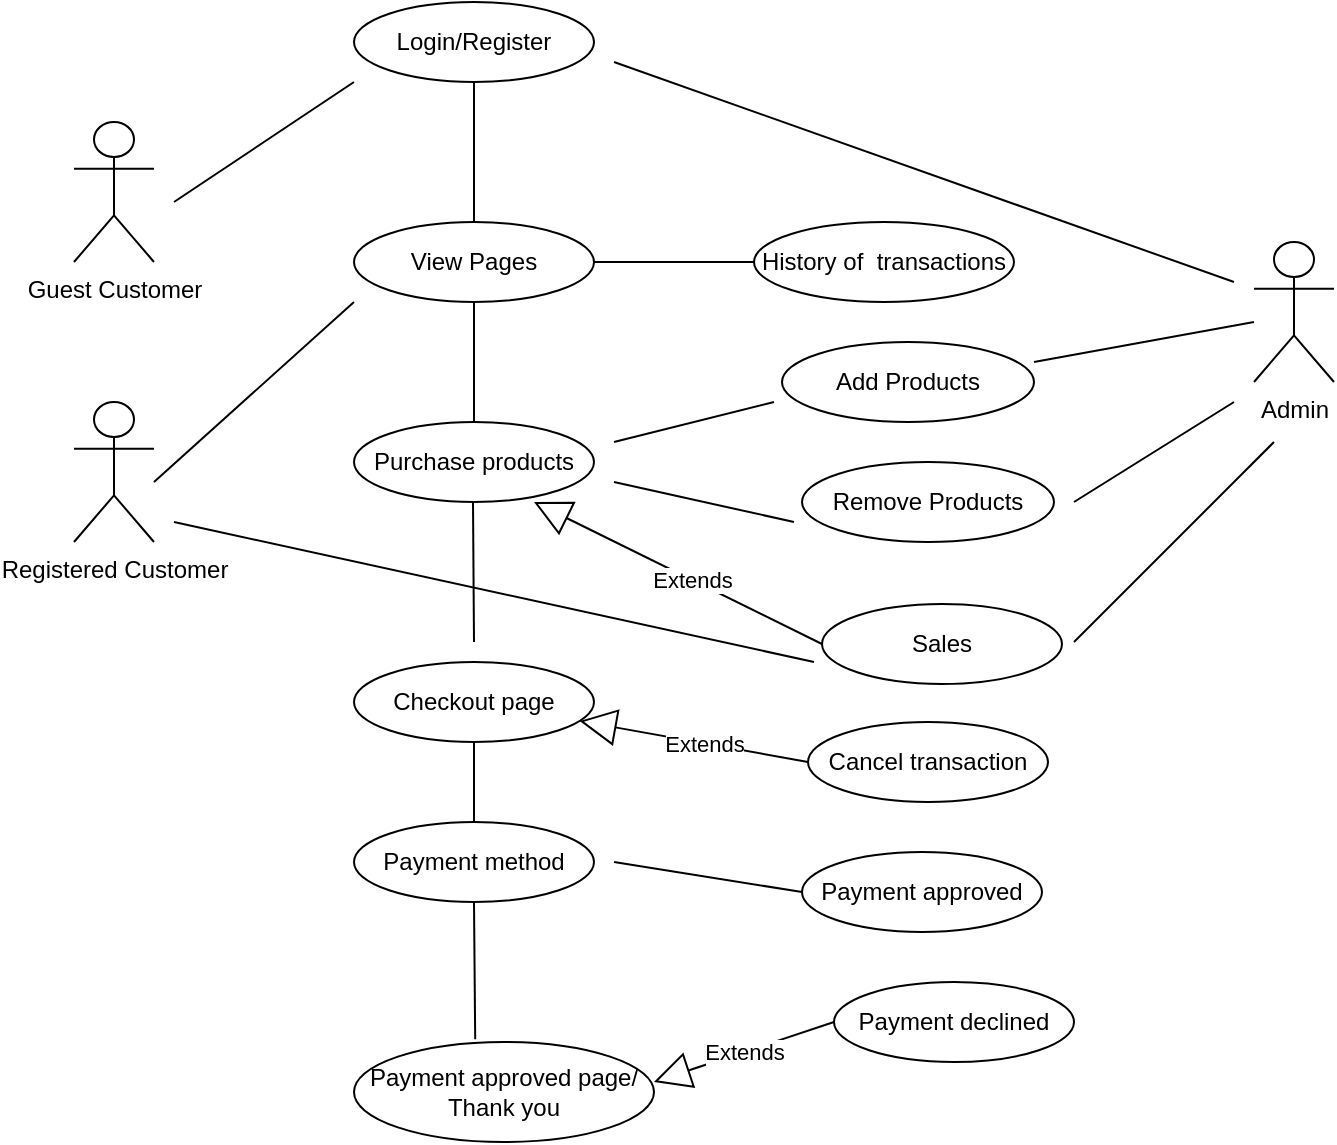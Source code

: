<mxfile version="24.7.8">
  <diagram name="Page-1" id="_skICLjkvkOLRWYQjafR">
    <mxGraphModel dx="1216" dy="601" grid="1" gridSize="10" guides="1" tooltips="1" connect="1" arrows="1" fold="1" page="1" pageScale="1" pageWidth="827" pageHeight="1169" math="0" shadow="0">
      <root>
        <mxCell id="0" />
        <mxCell id="1" parent="0" />
        <mxCell id="iwRAan6y0YQjZJOgW2hq-1" value="Login/Register" style="ellipse;whiteSpace=wrap;html=1;" parent="1" vertex="1">
          <mxGeometry x="200" y="120" width="120" height="40" as="geometry" />
        </mxCell>
        <mxCell id="iwRAan6y0YQjZJOgW2hq-2" value="Guest Customer" style="shape=umlActor;verticalLabelPosition=bottom;verticalAlign=top;html=1;" parent="1" vertex="1">
          <mxGeometry x="60" y="180" width="40" height="70" as="geometry" />
        </mxCell>
        <mxCell id="iwRAan6y0YQjZJOgW2hq-4" value="" style="endArrow=none;html=1;rounded=0;" parent="1" edge="1">
          <mxGeometry width="50" height="50" relative="1" as="geometry">
            <mxPoint x="110" y="220" as="sourcePoint" />
            <mxPoint x="200" y="160" as="targetPoint" />
          </mxGeometry>
        </mxCell>
        <mxCell id="iwRAan6y0YQjZJOgW2hq-6" value="View Pages" style="ellipse;whiteSpace=wrap;html=1;" parent="1" vertex="1">
          <mxGeometry x="200" y="230" width="120" height="40" as="geometry" />
        </mxCell>
        <mxCell id="iwRAan6y0YQjZJOgW2hq-7" value="" style="endArrow=none;html=1;rounded=0;exitX=0.5;exitY=0;exitDx=0;exitDy=0;entryX=0.5;entryY=1;entryDx=0;entryDy=0;" parent="1" source="iwRAan6y0YQjZJOgW2hq-6" target="iwRAan6y0YQjZJOgW2hq-1" edge="1">
          <mxGeometry width="50" height="50" relative="1" as="geometry">
            <mxPoint x="260" y="210" as="sourcePoint" />
            <mxPoint x="260" y="170" as="targetPoint" />
          </mxGeometry>
        </mxCell>
        <mxCell id="iwRAan6y0YQjZJOgW2hq-8" value="Purchase products" style="ellipse;whiteSpace=wrap;html=1;" parent="1" vertex="1">
          <mxGeometry x="200" y="330" width="120" height="40" as="geometry" />
        </mxCell>
        <mxCell id="iwRAan6y0YQjZJOgW2hq-9" value="" style="endArrow=none;html=1;rounded=0;entryX=0.5;entryY=1;entryDx=0;entryDy=0;" parent="1" target="iwRAan6y0YQjZJOgW2hq-6" edge="1">
          <mxGeometry width="50" height="50" relative="1" as="geometry">
            <mxPoint x="260" y="330" as="sourcePoint" />
            <mxPoint x="260" y="280" as="targetPoint" />
          </mxGeometry>
        </mxCell>
        <mxCell id="iwRAan6y0YQjZJOgW2hq-10" value="Checkout page" style="ellipse;whiteSpace=wrap;html=1;" parent="1" vertex="1">
          <mxGeometry x="200" y="450" width="120" height="40" as="geometry" />
        </mxCell>
        <mxCell id="iwRAan6y0YQjZJOgW2hq-12" value="Cancel transaction" style="ellipse;whiteSpace=wrap;html=1;" parent="1" vertex="1">
          <mxGeometry x="427" y="480" width="120" height="40" as="geometry" />
        </mxCell>
        <mxCell id="iwRAan6y0YQjZJOgW2hq-13" value="Add Products" style="ellipse;whiteSpace=wrap;html=1;" parent="1" vertex="1">
          <mxGeometry x="414" y="290" width="126" height="40" as="geometry" />
        </mxCell>
        <mxCell id="iwRAan6y0YQjZJOgW2hq-14" value="Admin" style="shape=umlActor;verticalLabelPosition=bottom;verticalAlign=top;html=1;" parent="1" vertex="1">
          <mxGeometry x="650" y="240" width="40" height="70" as="geometry" />
        </mxCell>
        <mxCell id="iwRAan6y0YQjZJOgW2hq-17" value="" style="endArrow=none;html=1;rounded=0;" parent="1" edge="1">
          <mxGeometry width="50" height="50" relative="1" as="geometry">
            <mxPoint x="540" y="300" as="sourcePoint" />
            <mxPoint x="650" y="280" as="targetPoint" />
          </mxGeometry>
        </mxCell>
        <mxCell id="iwRAan6y0YQjZJOgW2hq-18" value="" style="endArrow=none;html=1;rounded=0;" parent="1" edge="1">
          <mxGeometry width="50" height="50" relative="1" as="geometry">
            <mxPoint x="330" y="340" as="sourcePoint" />
            <mxPoint x="410" y="320" as="targetPoint" />
          </mxGeometry>
        </mxCell>
        <mxCell id="iwRAan6y0YQjZJOgW2hq-20" value="Extends" style="endArrow=block;endSize=16;endFill=0;html=1;rounded=0;exitX=0;exitY=0.5;exitDx=0;exitDy=0;" parent="1" source="iwRAan6y0YQjZJOgW2hq-12" target="iwRAan6y0YQjZJOgW2hq-10" edge="1">
          <mxGeometry x="-0.091" width="160" relative="1" as="geometry">
            <mxPoint x="410" y="420" as="sourcePoint" />
            <mxPoint x="330" y="440" as="targetPoint" />
            <mxPoint as="offset" />
          </mxGeometry>
        </mxCell>
        <mxCell id="iwRAan6y0YQjZJOgW2hq-22" value="" style="endArrow=none;html=1;rounded=0;" parent="1" edge="1">
          <mxGeometry width="50" height="50" relative="1" as="geometry">
            <mxPoint x="330" y="150" as="sourcePoint" />
            <mxPoint x="640" y="260" as="targetPoint" />
          </mxGeometry>
        </mxCell>
        <mxCell id="iwRAan6y0YQjZJOgW2hq-23" value="History of&amp;nbsp; transactions" style="ellipse;whiteSpace=wrap;html=1;" parent="1" vertex="1">
          <mxGeometry x="400" y="230" width="130" height="40" as="geometry" />
        </mxCell>
        <mxCell id="iwRAan6y0YQjZJOgW2hq-24" value="Registered Customer" style="shape=umlActor;verticalLabelPosition=bottom;verticalAlign=top;html=1;" parent="1" vertex="1">
          <mxGeometry x="60" y="320" width="40" height="70" as="geometry" />
        </mxCell>
        <mxCell id="iwRAan6y0YQjZJOgW2hq-27" value="" style="endArrow=none;html=1;rounded=0;exitX=1;exitY=0.5;exitDx=0;exitDy=0;" parent="1" source="iwRAan6y0YQjZJOgW2hq-6" edge="1">
          <mxGeometry width="50" height="50" relative="1" as="geometry">
            <mxPoint x="320" y="260" as="sourcePoint" />
            <mxPoint x="400" y="250" as="targetPoint" />
          </mxGeometry>
        </mxCell>
        <mxCell id="iwRAan6y0YQjZJOgW2hq-31" value="" style="endArrow=none;html=1;rounded=0;" parent="1" edge="1">
          <mxGeometry width="50" height="50" relative="1" as="geometry">
            <mxPoint x="100" y="360" as="sourcePoint" />
            <mxPoint x="200" y="270" as="targetPoint" />
          </mxGeometry>
        </mxCell>
        <mxCell id="iwRAan6y0YQjZJOgW2hq-32" value="" style="endArrow=none;html=1;rounded=0;entryX=0.5;entryY=1;entryDx=0;entryDy=0;" parent="1" edge="1">
          <mxGeometry width="50" height="50" relative="1" as="geometry">
            <mxPoint x="260" y="440" as="sourcePoint" />
            <mxPoint x="259.5" y="370" as="targetPoint" />
          </mxGeometry>
        </mxCell>
        <mxCell id="iwRAan6y0YQjZJOgW2hq-33" value="Payment method" style="ellipse;whiteSpace=wrap;html=1;" parent="1" vertex="1">
          <mxGeometry x="200" y="530" width="120" height="40" as="geometry" />
        </mxCell>
        <mxCell id="iwRAan6y0YQjZJOgW2hq-34" value="Payment declined" style="ellipse;whiteSpace=wrap;html=1;" parent="1" vertex="1">
          <mxGeometry x="440" y="610" width="120" height="40" as="geometry" />
        </mxCell>
        <mxCell id="iwRAan6y0YQjZJOgW2hq-35" value="Payment approved" style="ellipse;whiteSpace=wrap;html=1;" parent="1" vertex="1">
          <mxGeometry x="424" y="545" width="120" height="40" as="geometry" />
        </mxCell>
        <mxCell id="iwRAan6y0YQjZJOgW2hq-36" value="Payment approved page/ Thank you" style="ellipse;whiteSpace=wrap;html=1;" parent="1" vertex="1">
          <mxGeometry x="200" y="640" width="150" height="50" as="geometry" />
        </mxCell>
        <mxCell id="iwRAan6y0YQjZJOgW2hq-37" value="Extends" style="endArrow=block;endSize=16;endFill=0;html=1;rounded=0;entryX=1;entryY=0.5;entryDx=0;entryDy=0;exitX=0;exitY=0.5;exitDx=0;exitDy=0;" parent="1" source="iwRAan6y0YQjZJOgW2hq-34" edge="1">
          <mxGeometry width="160" relative="1" as="geometry">
            <mxPoint x="430" y="640" as="sourcePoint" />
            <mxPoint x="350" y="660" as="targetPoint" />
          </mxGeometry>
        </mxCell>
        <mxCell id="iwRAan6y0YQjZJOgW2hq-39" value="" style="endArrow=none;html=1;rounded=0;entryX=0.5;entryY=1;entryDx=0;entryDy=0;" parent="1" target="iwRAan6y0YQjZJOgW2hq-10" edge="1">
          <mxGeometry width="50" height="50" relative="1" as="geometry">
            <mxPoint x="260" y="530" as="sourcePoint" />
            <mxPoint x="259.5" y="480" as="targetPoint" />
          </mxGeometry>
        </mxCell>
        <mxCell id="iwRAan6y0YQjZJOgW2hq-40" value="" style="endArrow=none;html=1;rounded=0;exitX=0.404;exitY=-0.027;exitDx=0;exitDy=0;exitPerimeter=0;entryX=0.5;entryY=1;entryDx=0;entryDy=0;" parent="1" source="iwRAan6y0YQjZJOgW2hq-36" target="iwRAan6y0YQjZJOgW2hq-33" edge="1">
          <mxGeometry width="50" height="50" relative="1" as="geometry">
            <mxPoint x="260" y="630" as="sourcePoint" />
            <mxPoint x="260" y="580" as="targetPoint" />
          </mxGeometry>
        </mxCell>
        <mxCell id="iwRAan6y0YQjZJOgW2hq-41" value="" style="endArrow=none;html=1;rounded=0;entryX=0;entryY=0.5;entryDx=0;entryDy=0;" parent="1" target="iwRAan6y0YQjZJOgW2hq-35" edge="1">
          <mxGeometry width="50" height="50" relative="1" as="geometry">
            <mxPoint x="330" y="550" as="sourcePoint" />
            <mxPoint x="400" y="520" as="targetPoint" />
          </mxGeometry>
        </mxCell>
        <mxCell id="QC9lDOOdL8gL54XtP_Oy-1" value="Remove Products" style="ellipse;whiteSpace=wrap;html=1;" parent="1" vertex="1">
          <mxGeometry x="424" y="350" width="126" height="40" as="geometry" />
        </mxCell>
        <mxCell id="QC9lDOOdL8gL54XtP_Oy-2" value="" style="endArrow=none;html=1;rounded=0;" parent="1" edge="1">
          <mxGeometry width="50" height="50" relative="1" as="geometry">
            <mxPoint x="330" y="360" as="sourcePoint" />
            <mxPoint x="420" y="380" as="targetPoint" />
          </mxGeometry>
        </mxCell>
        <mxCell id="QC9lDOOdL8gL54XtP_Oy-3" value="" style="endArrow=none;html=1;rounded=0;" parent="1" edge="1">
          <mxGeometry width="50" height="50" relative="1" as="geometry">
            <mxPoint x="560" y="370" as="sourcePoint" />
            <mxPoint x="640" y="320" as="targetPoint" />
          </mxGeometry>
        </mxCell>
        <mxCell id="maxZK5ZD1e1nqM2EuFcj-1" value="Sales" style="ellipse;whiteSpace=wrap;html=1;" vertex="1" parent="1">
          <mxGeometry x="434" y="421" width="120" height="40" as="geometry" />
        </mxCell>
        <mxCell id="maxZK5ZD1e1nqM2EuFcj-2" value="Extends" style="endArrow=block;endSize=16;endFill=0;html=1;rounded=0;exitX=0;exitY=0.5;exitDx=0;exitDy=0;entryX=0.75;entryY=1;entryDx=0;entryDy=0;entryPerimeter=0;" edge="1" parent="1" source="maxZK5ZD1e1nqM2EuFcj-1" target="iwRAan6y0YQjZJOgW2hq-8">
          <mxGeometry x="-0.091" width="160" relative="1" as="geometry">
            <mxPoint x="417" y="361" as="sourcePoint" />
            <mxPoint x="320" y="420" as="targetPoint" />
            <mxPoint as="offset" />
          </mxGeometry>
        </mxCell>
        <mxCell id="maxZK5ZD1e1nqM2EuFcj-3" value="" style="endArrow=none;html=1;rounded=0;" edge="1" parent="1">
          <mxGeometry width="50" height="50" relative="1" as="geometry">
            <mxPoint x="560" y="440" as="sourcePoint" />
            <mxPoint x="660" y="340" as="targetPoint" />
          </mxGeometry>
        </mxCell>
        <mxCell id="maxZK5ZD1e1nqM2EuFcj-4" value="" style="endArrow=none;html=1;rounded=0;" edge="1" parent="1">
          <mxGeometry width="50" height="50" relative="1" as="geometry">
            <mxPoint x="110" y="380" as="sourcePoint" />
            <mxPoint x="430" y="450" as="targetPoint" />
          </mxGeometry>
        </mxCell>
      </root>
    </mxGraphModel>
  </diagram>
</mxfile>
